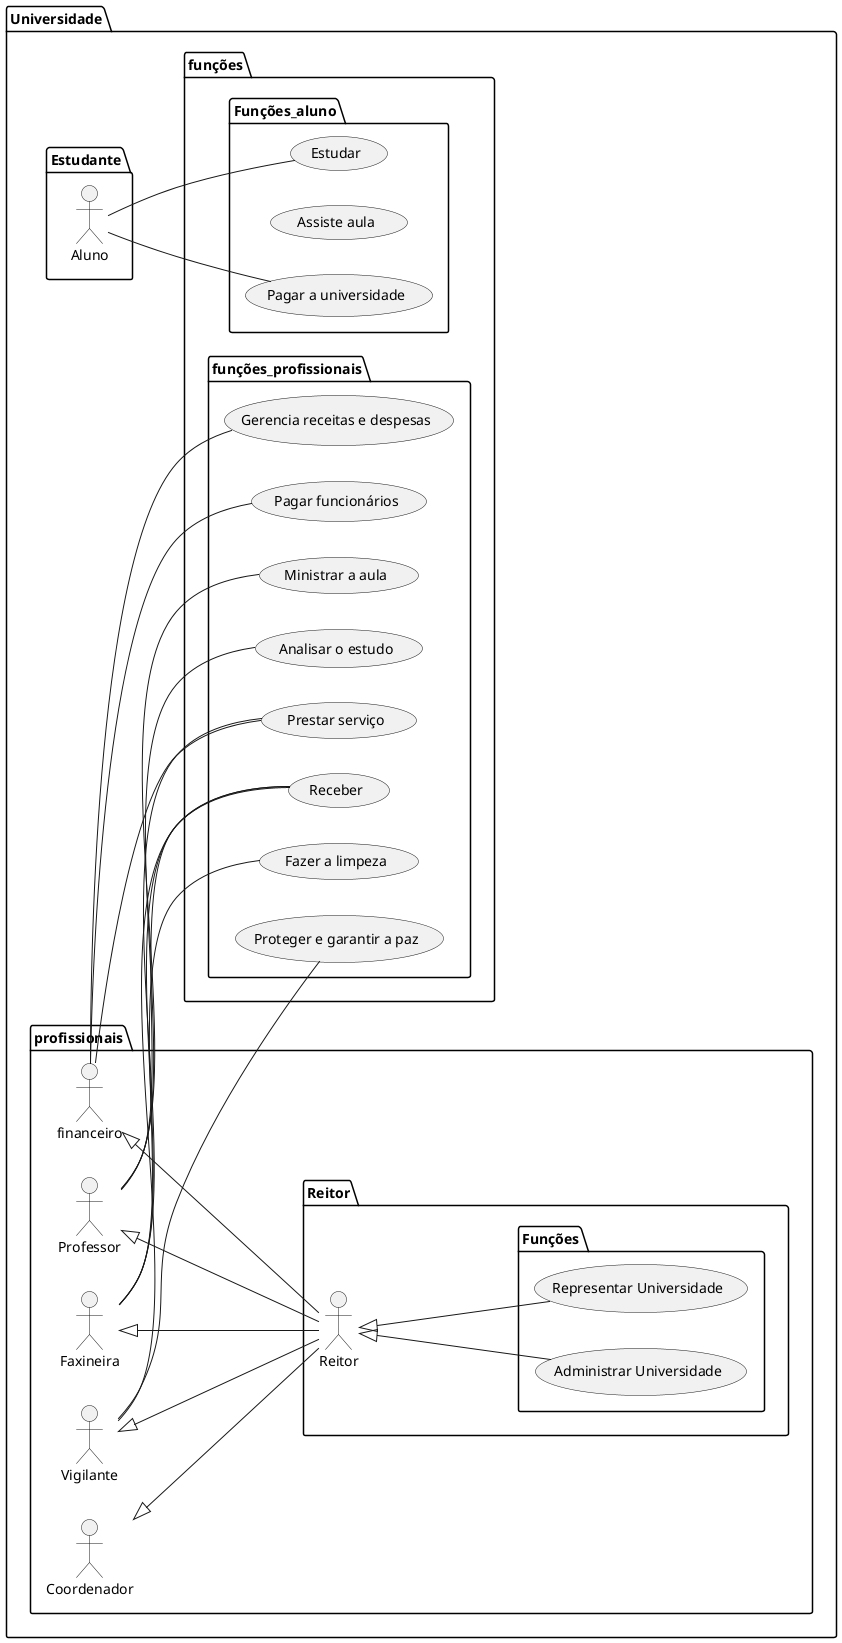@startuml
/'Aluno: Henrique Paini/'
/'Caso de uso do sistema 
de Universidade
'/



package Universidade{
  package Estudante{
  left to right direction
actor Aluno as c
  }
package profissionais{
  actor Professor as P
  actor Faxineira as F
  actor financeiro as A
  actor Vigilante as S
  actor Coordenador as sa
  package Reitor{
  actor Reitor as ch
  package Funções{ 
  usecase "Representar Universidade" as FR
  usecase "Administrar Universidade" as AD
  }
  }
  
}
package funções {
  package Funções_aluno{
usecase "Estudar" as UC3  
usecase "Assiste aula" as UC1
usecase "Pagar a universidade" as UC2
  }
  package funções_profissionais{
  usecase "Ministrar a aula" as UC5
  usecase "Analisar o estudo" as UC4
  usecase "Proteger e garantir a paz" as UC6
  usecase "Fazer a limpeza" as UC7
  usecase "Gerencia receitas e despesas" as UC8
  usecase "Receber" as UC9
  usecase "Pagar funcionários" as UC10
  usecase "Prestar serviço" as UC11
  }
  
}
 P -- UC5 
 P -- UC4
 P -- UC9
 F -- UC7
 F -- UC11
 F -- UC9
 A -- UC10
 A -- UC11
 A -- UC8
 S -- UC6
 S -- UC9
 c -- UC3
 c -- UC2
 P <|-- ch
 F <|-- ch
 A <|-- ch
 S <|-- ch
 sa <|-- ch 
 ch <|-- FR
 ch <|-- AD

@enduml

/'UC1) .> (UC2) : include
  (UC3) .> (UC2) : <<extends>>
}
sa -- UC4
c -- UC1
c -- UC2
c -- UC3
sa <|-- ch
 '/